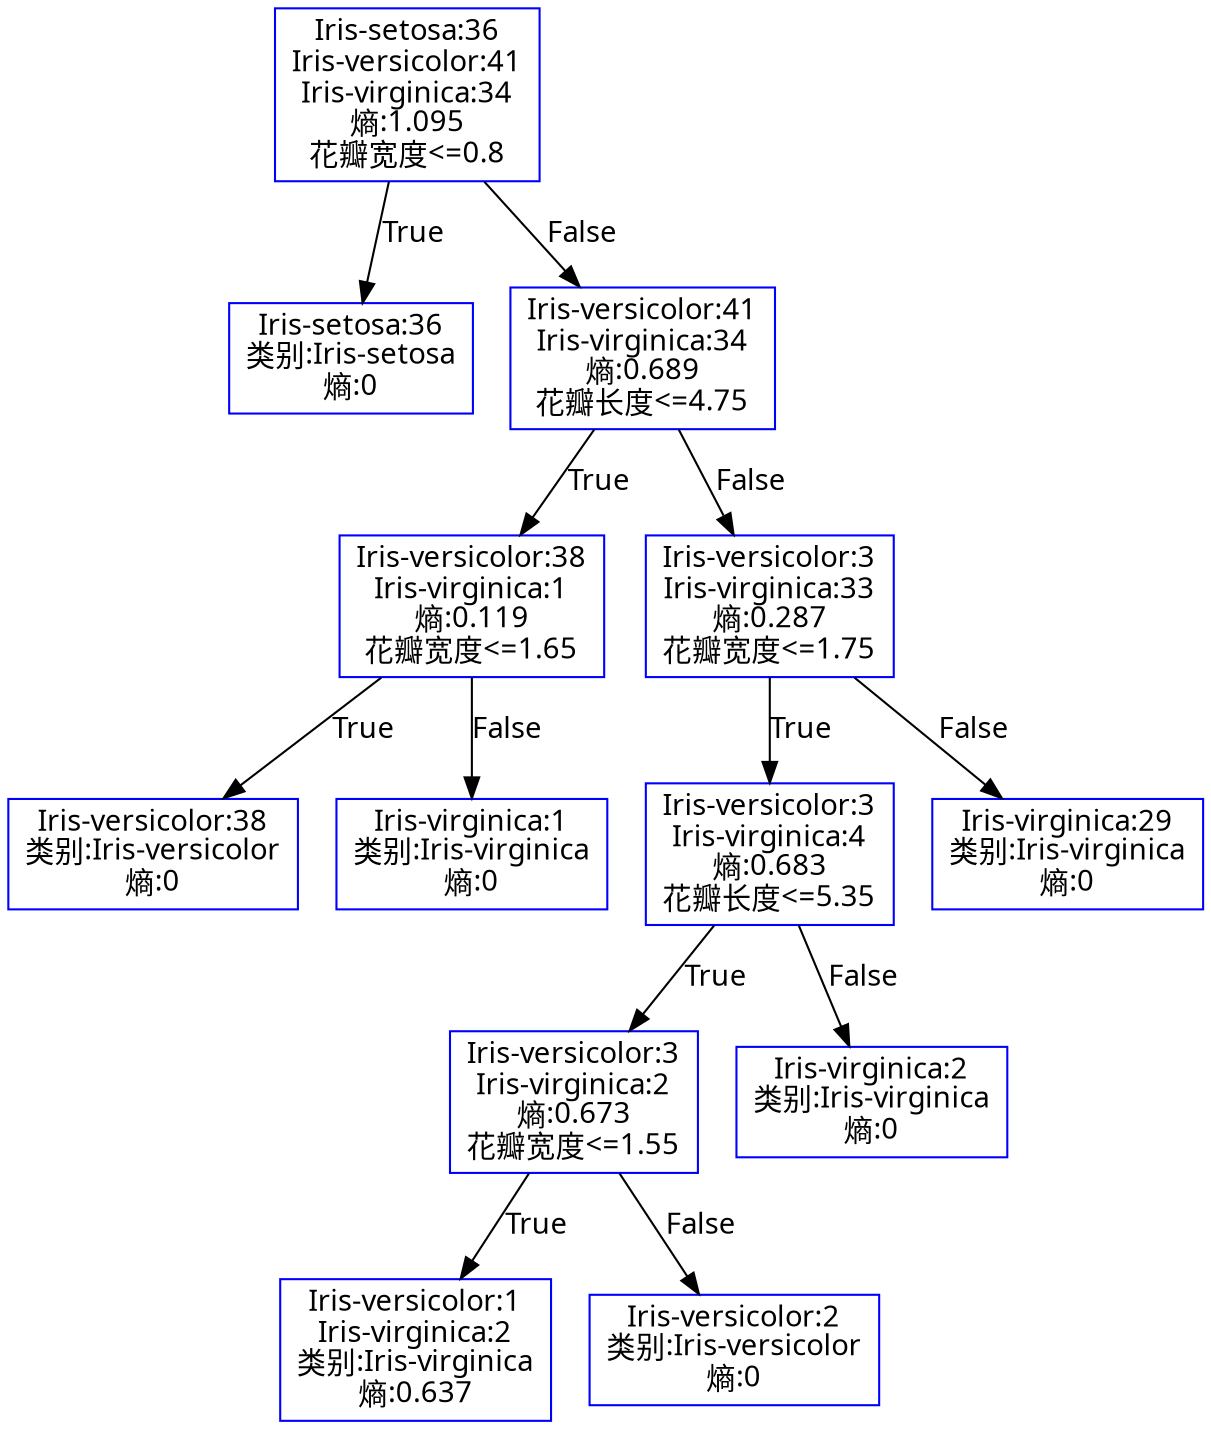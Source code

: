 digraph demo
{
node[color = "blue"]
0[label="Iris-setosa:36\nIris-versicolor:41\nIris-virginica:34\n熵:1.095\n花瓣宽度<=0.8\n",fontname="FangSong",shape="box"]
0->1[label="True",fontname="FangSong"]
1[label="Iris-setosa:36\n类别:Iris-setosa\n熵:0",fontname="FangSong",shape="box"]
0->2[label="False",fontname="FangSong"]
2[label="Iris-versicolor:41\nIris-virginica:34\n熵:0.689\n花瓣长度<=4.75\n",fontname="FangSong",shape="box"]
2->3[label="True",fontname="FangSong"]
3[label="Iris-versicolor:38\nIris-virginica:1\n熵:0.119\n花瓣宽度<=1.65\n",fontname="FangSong",shape="box"]
3->4[label="True",fontname="FangSong"]
4[label="Iris-versicolor:38\n类别:Iris-versicolor\n熵:0",fontname="FangSong",shape="box"]
3->5[label="False",fontname="FangSong"]
5[label="Iris-virginica:1\n类别:Iris-virginica\n熵:0",fontname="FangSong",shape="box"]
2->6[label="False",fontname="FangSong"]
6[label="Iris-versicolor:3\nIris-virginica:33\n熵:0.287\n花瓣宽度<=1.75\n",fontname="FangSong",shape="box"]
6->7[label="True",fontname="FangSong"]
7[label="Iris-versicolor:3\nIris-virginica:4\n熵:0.683\n花瓣长度<=5.35\n",fontname="FangSong",shape="box"]
7->8[label="True",fontname="FangSong"]
8[label="Iris-versicolor:3\nIris-virginica:2\n熵:0.673\n花瓣宽度<=1.55\n",fontname="FangSong",shape="box"]
8->9[label="True",fontname="FangSong"]
9[label="Iris-versicolor:1\nIris-virginica:2\n类别:Iris-virginica\n熵:0.637",fontname="FangSong",shape="box"]
8->10[label="False",fontname="FangSong"]
10[label="Iris-versicolor:2\n类别:Iris-versicolor\n熵:0",fontname="FangSong",shape="box"]
7->11[label="False",fontname="FangSong"]
11[label="Iris-virginica:2\n类别:Iris-virginica\n熵:0",fontname="FangSong",shape="box"]
6->12[label="False",fontname="FangSong"]
12[label="Iris-virginica:29\n类别:Iris-virginica\n熵:0",fontname="FangSong",shape="box"]
}